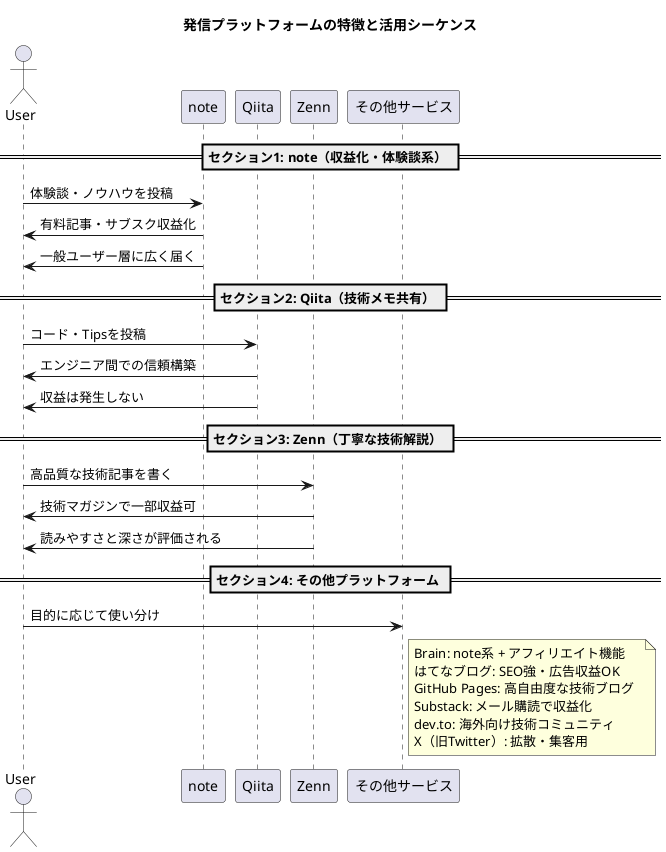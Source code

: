 @startuml
title 発信プラットフォームの特徴と活用シーケンス

actor User
participant "note" as Note
participant "Qiita" as Qiita
participant "Zenn" as Zenn
participant "その他サービス" as Others

== セクション1: note（収益化・体験談系） ==
User -> Note : 体験談・ノウハウを投稿
Note -> User : 有料記事・サブスク収益化
Note -> User : 一般ユーザー層に広く届く

== セクション2: Qiita（技術メモ共有） ==
User -> Qiita : コード・Tipsを投稿
Qiita -> User : エンジニア間での信頼構築
Qiita -> User : 収益は発生しない

== セクション3: Zenn（丁寧な技術解説） ==
User -> Zenn : 高品質な技術記事を書く
Zenn -> User : 技術マガジンで一部収益可
Zenn -> User : 読みやすさと深さが評価される

== セクション4: その他プラットフォーム ==
User -> Others : 目的に応じて使い分け

note right of Others
Brain: note系 + アフィリエイト機能  
はてなブログ: SEO強・広告収益OK  
GitHub Pages: 高自由度な技術ブログ  
Substack: メール購読で収益化  
dev.to: 海外向け技術コミュニティ  
X（旧Twitter）: 拡散・集客用
end note

@enduml